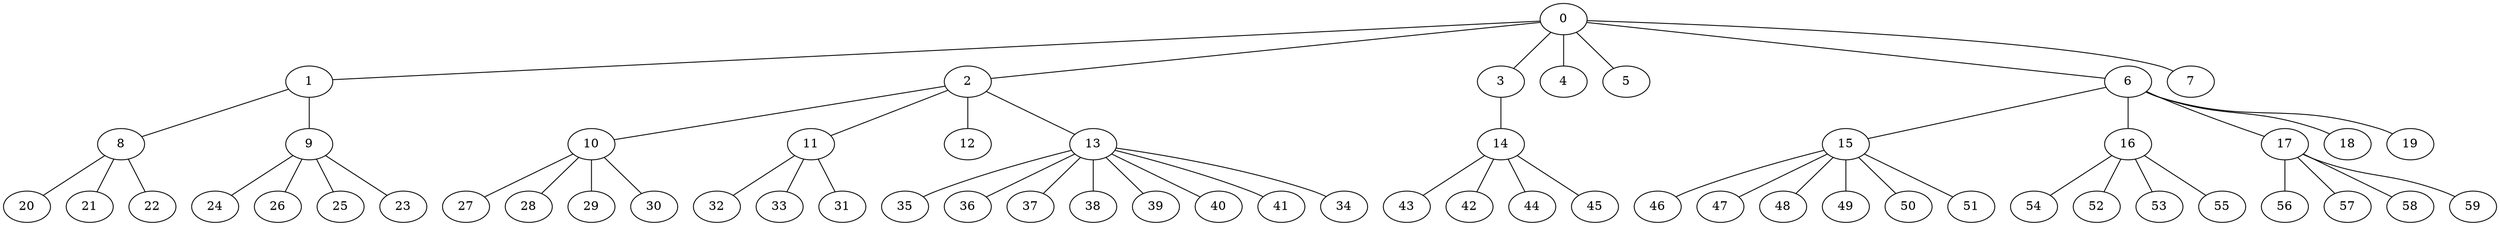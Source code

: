 
graph graphname {
    0 -- 1
0 -- 2
0 -- 3
0 -- 4
0 -- 5
0 -- 6
0 -- 7
1 -- 8
1 -- 9
2 -- 10
2 -- 11
2 -- 12
2 -- 13
3 -- 14
6 -- 15
6 -- 16
6 -- 17
6 -- 18
6 -- 19
8 -- 20
8 -- 21
8 -- 22
9 -- 24
9 -- 26
9 -- 25
9 -- 23
10 -- 27
10 -- 28
10 -- 29
10 -- 30
11 -- 32
11 -- 33
11 -- 31
13 -- 35
13 -- 36
13 -- 37
13 -- 38
13 -- 39
13 -- 40
13 -- 41
13 -- 34
14 -- 43
14 -- 42
14 -- 44
14 -- 45
15 -- 46
15 -- 47
15 -- 48
15 -- 49
15 -- 50
15 -- 51
16 -- 54
16 -- 52
16 -- 53
16 -- 55
17 -- 56
17 -- 57
17 -- 58
17 -- 59

}
